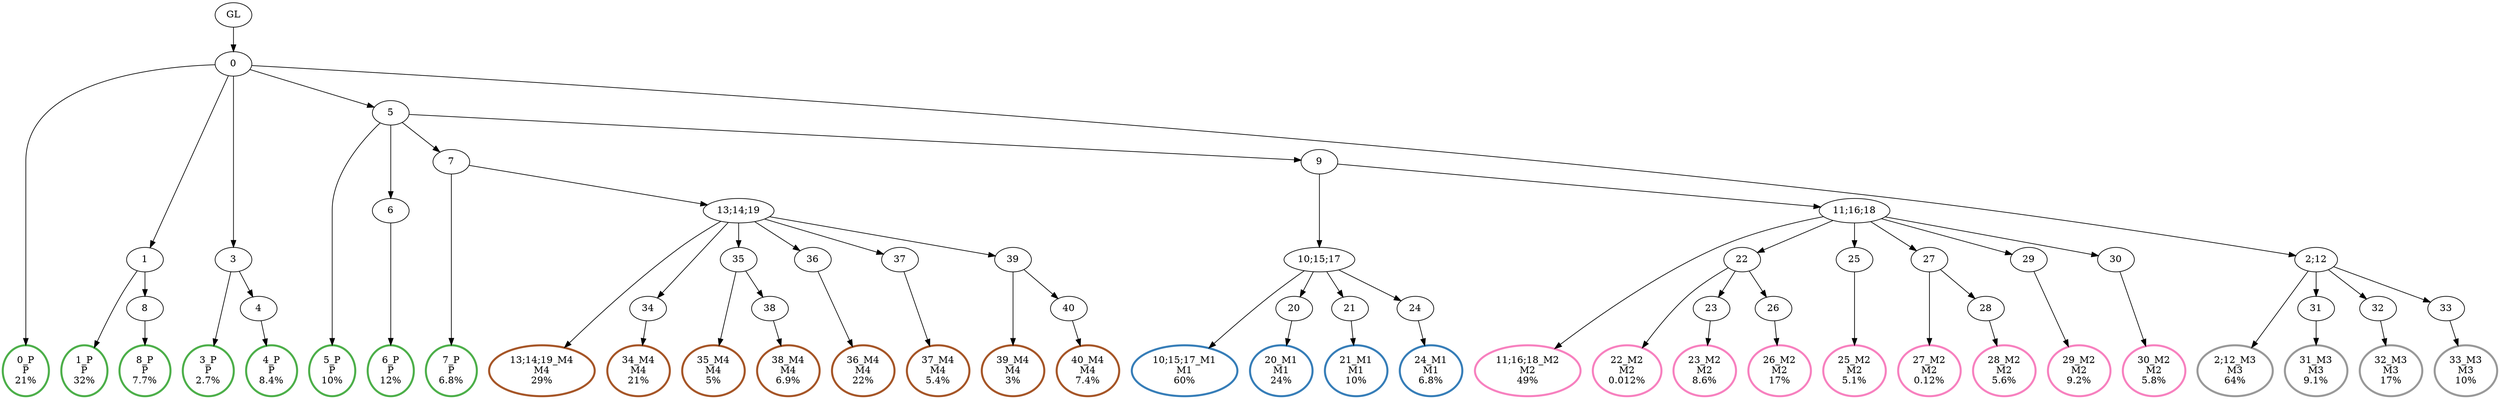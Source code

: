 digraph T {
	{
		rank=same
		65 [penwidth=3,colorscheme=set19,color=3,label="0_P\nP\n21%"]
		63 [penwidth=3,colorscheme=set19,color=3,label="1_P\nP\n32%"]
		61 [penwidth=3,colorscheme=set19,color=3,label="8_P\nP\n7.7%"]
		59 [penwidth=3,colorscheme=set19,color=3,label="3_P\nP\n2.7%"]
		57 [penwidth=3,colorscheme=set19,color=3,label="4_P\nP\n8.4%"]
		55 [penwidth=3,colorscheme=set19,color=3,label="5_P\nP\n10%"]
		53 [penwidth=3,colorscheme=set19,color=3,label="6_P\nP\n12%"]
		51 [penwidth=3,colorscheme=set19,color=3,label="7_P\nP\n6.8%"]
		48 [penwidth=3,colorscheme=set19,color=2,label="10;15;17_M1\nM1\n60%"]
		46 [penwidth=3,colorscheme=set19,color=2,label="20_M1\nM1\n24%"]
		44 [penwidth=3,colorscheme=set19,color=2,label="21_M1\nM1\n10%"]
		42 [penwidth=3,colorscheme=set19,color=2,label="24_M1\nM1\n6.8%"]
		40 [penwidth=3,colorscheme=set19,color=8,label="11;16;18_M2\nM2\n49%"]
		38 [penwidth=3,colorscheme=set19,color=8,label="22_M2\nM2\n0.012%"]
		36 [penwidth=3,colorscheme=set19,color=8,label="23_M2\nM2\n8.6%"]
		34 [penwidth=3,colorscheme=set19,color=8,label="26_M2\nM2\n17%"]
		32 [penwidth=3,colorscheme=set19,color=8,label="25_M2\nM2\n5.1%"]
		30 [penwidth=3,colorscheme=set19,color=8,label="27_M2\nM2\n0.12%"]
		28 [penwidth=3,colorscheme=set19,color=8,label="28_M2\nM2\n5.6%"]
		26 [penwidth=3,colorscheme=set19,color=8,label="29_M2\nM2\n9.2%"]
		24 [penwidth=3,colorscheme=set19,color=8,label="30_M2\nM2\n5.8%"]
		22 [penwidth=3,colorscheme=set19,color=9,label="2;12_M3\nM3\n64%"]
		20 [penwidth=3,colorscheme=set19,color=9,label="31_M3\nM3\n9.1%"]
		18 [penwidth=3,colorscheme=set19,color=9,label="32_M3\nM3\n17%"]
		16 [penwidth=3,colorscheme=set19,color=9,label="33_M3\nM3\n10%"]
		14 [penwidth=3,colorscheme=set19,color=7,label="13;14;19_M4\nM4\n29%"]
		12 [penwidth=3,colorscheme=set19,color=7,label="34_M4\nM4\n21%"]
		10 [penwidth=3,colorscheme=set19,color=7,label="35_M4\nM4\n5%"]
		8 [penwidth=3,colorscheme=set19,color=7,label="38_M4\nM4\n6.9%"]
		6 [penwidth=3,colorscheme=set19,color=7,label="36_M4\nM4\n22%"]
		4 [penwidth=3,colorscheme=set19,color=7,label="37_M4\nM4\n5.4%"]
		2 [penwidth=3,colorscheme=set19,color=7,label="39_M4\nM4\n3%"]
		0 [penwidth=3,colorscheme=set19,color=7,label="40_M4\nM4\n7.4%"]
	}
	67 [label="GL"]
	66 [label="0"]
	64 [label="1"]
	62 [label="8"]
	60 [label="3"]
	58 [label="4"]
	56 [label="5"]
	54 [label="6"]
	52 [label="7"]
	50 [label="9"]
	49 [label="10;15;17"]
	47 [label="20"]
	45 [label="21"]
	43 [label="24"]
	41 [label="11;16;18"]
	39 [label="22"]
	37 [label="23"]
	35 [label="26"]
	33 [label="25"]
	31 [label="27"]
	29 [label="28"]
	27 [label="29"]
	25 [label="30"]
	23 [label="2;12"]
	21 [label="31"]
	19 [label="32"]
	17 [label="33"]
	15 [label="13;14;19"]
	13 [label="34"]
	11 [label="35"]
	9 [label="38"]
	7 [label="36"]
	5 [label="37"]
	3 [label="39"]
	1 [label="40"]
	67 -> 66
	66 -> 65
	66 -> 64
	66 -> 60
	66 -> 56
	66 -> 23
	64 -> 63
	64 -> 62
	62 -> 61
	60 -> 59
	60 -> 58
	58 -> 57
	56 -> 55
	56 -> 54
	56 -> 52
	56 -> 50
	54 -> 53
	52 -> 51
	52 -> 15
	50 -> 49
	50 -> 41
	49 -> 48
	49 -> 47
	49 -> 45
	49 -> 43
	47 -> 46
	45 -> 44
	43 -> 42
	41 -> 40
	41 -> 39
	41 -> 33
	41 -> 31
	41 -> 27
	41 -> 25
	39 -> 38
	39 -> 37
	39 -> 35
	37 -> 36
	35 -> 34
	33 -> 32
	31 -> 30
	31 -> 29
	29 -> 28
	27 -> 26
	25 -> 24
	23 -> 22
	23 -> 21
	23 -> 19
	23 -> 17
	21 -> 20
	19 -> 18
	17 -> 16
	15 -> 14
	15 -> 13
	15 -> 11
	15 -> 7
	15 -> 5
	15 -> 3
	13 -> 12
	11 -> 10
	11 -> 9
	9 -> 8
	7 -> 6
	5 -> 4
	3 -> 2
	3 -> 1
	1 -> 0
}
